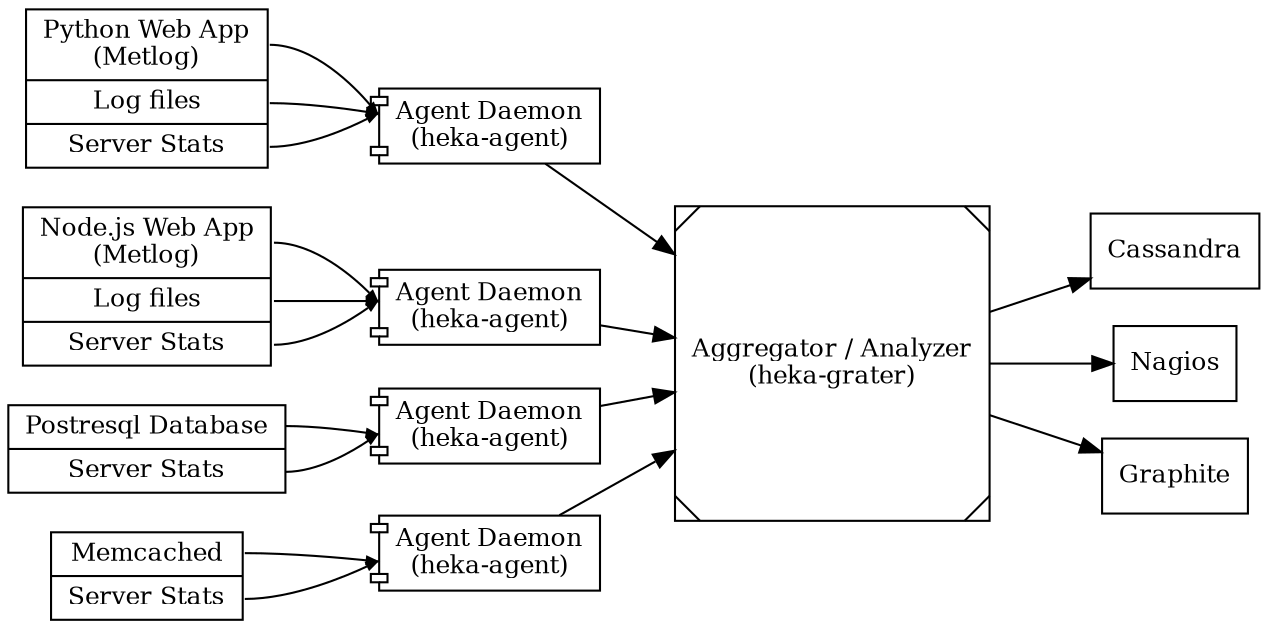 digraph overview {
    rankdir=LR;
    ranksep=equally;
    node [fontsize=12];

    subgraph {
        rank=same;
        node [shape=record];
        input1 [label="<f0> Python Web App\n(Metlog)|<f1> Log files|<f2> Server Stats"];
        input2 [label="<f0> Node.js Web App\n(Metlog)|<f1> Log files|<f2> Server Stats"];
        input3 [label="<f0> Postresql Database|<f1> Server Stats"];
        input4 [label="<f0> Memcached|<f1> Server Stats"]
    }

    subgraph {
        rank=same;
        node [shape=component, label="Agent Daemon\n(heka-agent)"];
        agent1 [];
        agent2 [];
        agent3 [];
        agent4 [];
    }

    subgraph {
        edge [samehead = "t", arrowsize=0.5];
        input1:f0 -> agent1;
        input1:f1 -> agent1;
        input1:f2 -> agent1;

        input2:f0 -> agent2;
        input2:f1 -> agent2;
        input2:f2 -> agent2;

        input3:f0 -> agent3;
        input3:f1 -> agent3;

        input4:f0 -> agent4;
        input4:f1 -> agent4;
    }

    aggregator [shape=Msquare, label="Aggregator / Analyzer\n(heka-grater)"];

    agent1 -> aggregator;
    agent2 -> aggregator;
    agent3 -> aggregator;
    agent4 -> aggregator;

    subgraph {
        rank=same;
        node [shape=box];
        cassandra [label="Cassandra"];
        nagios [label="Nagios"];
        graphite [label="Graphite"];
    }

    subgraph {
        aggregator -> cassandra;
        aggregator -> nagios;
        aggregator -> graphite;
    }
}
